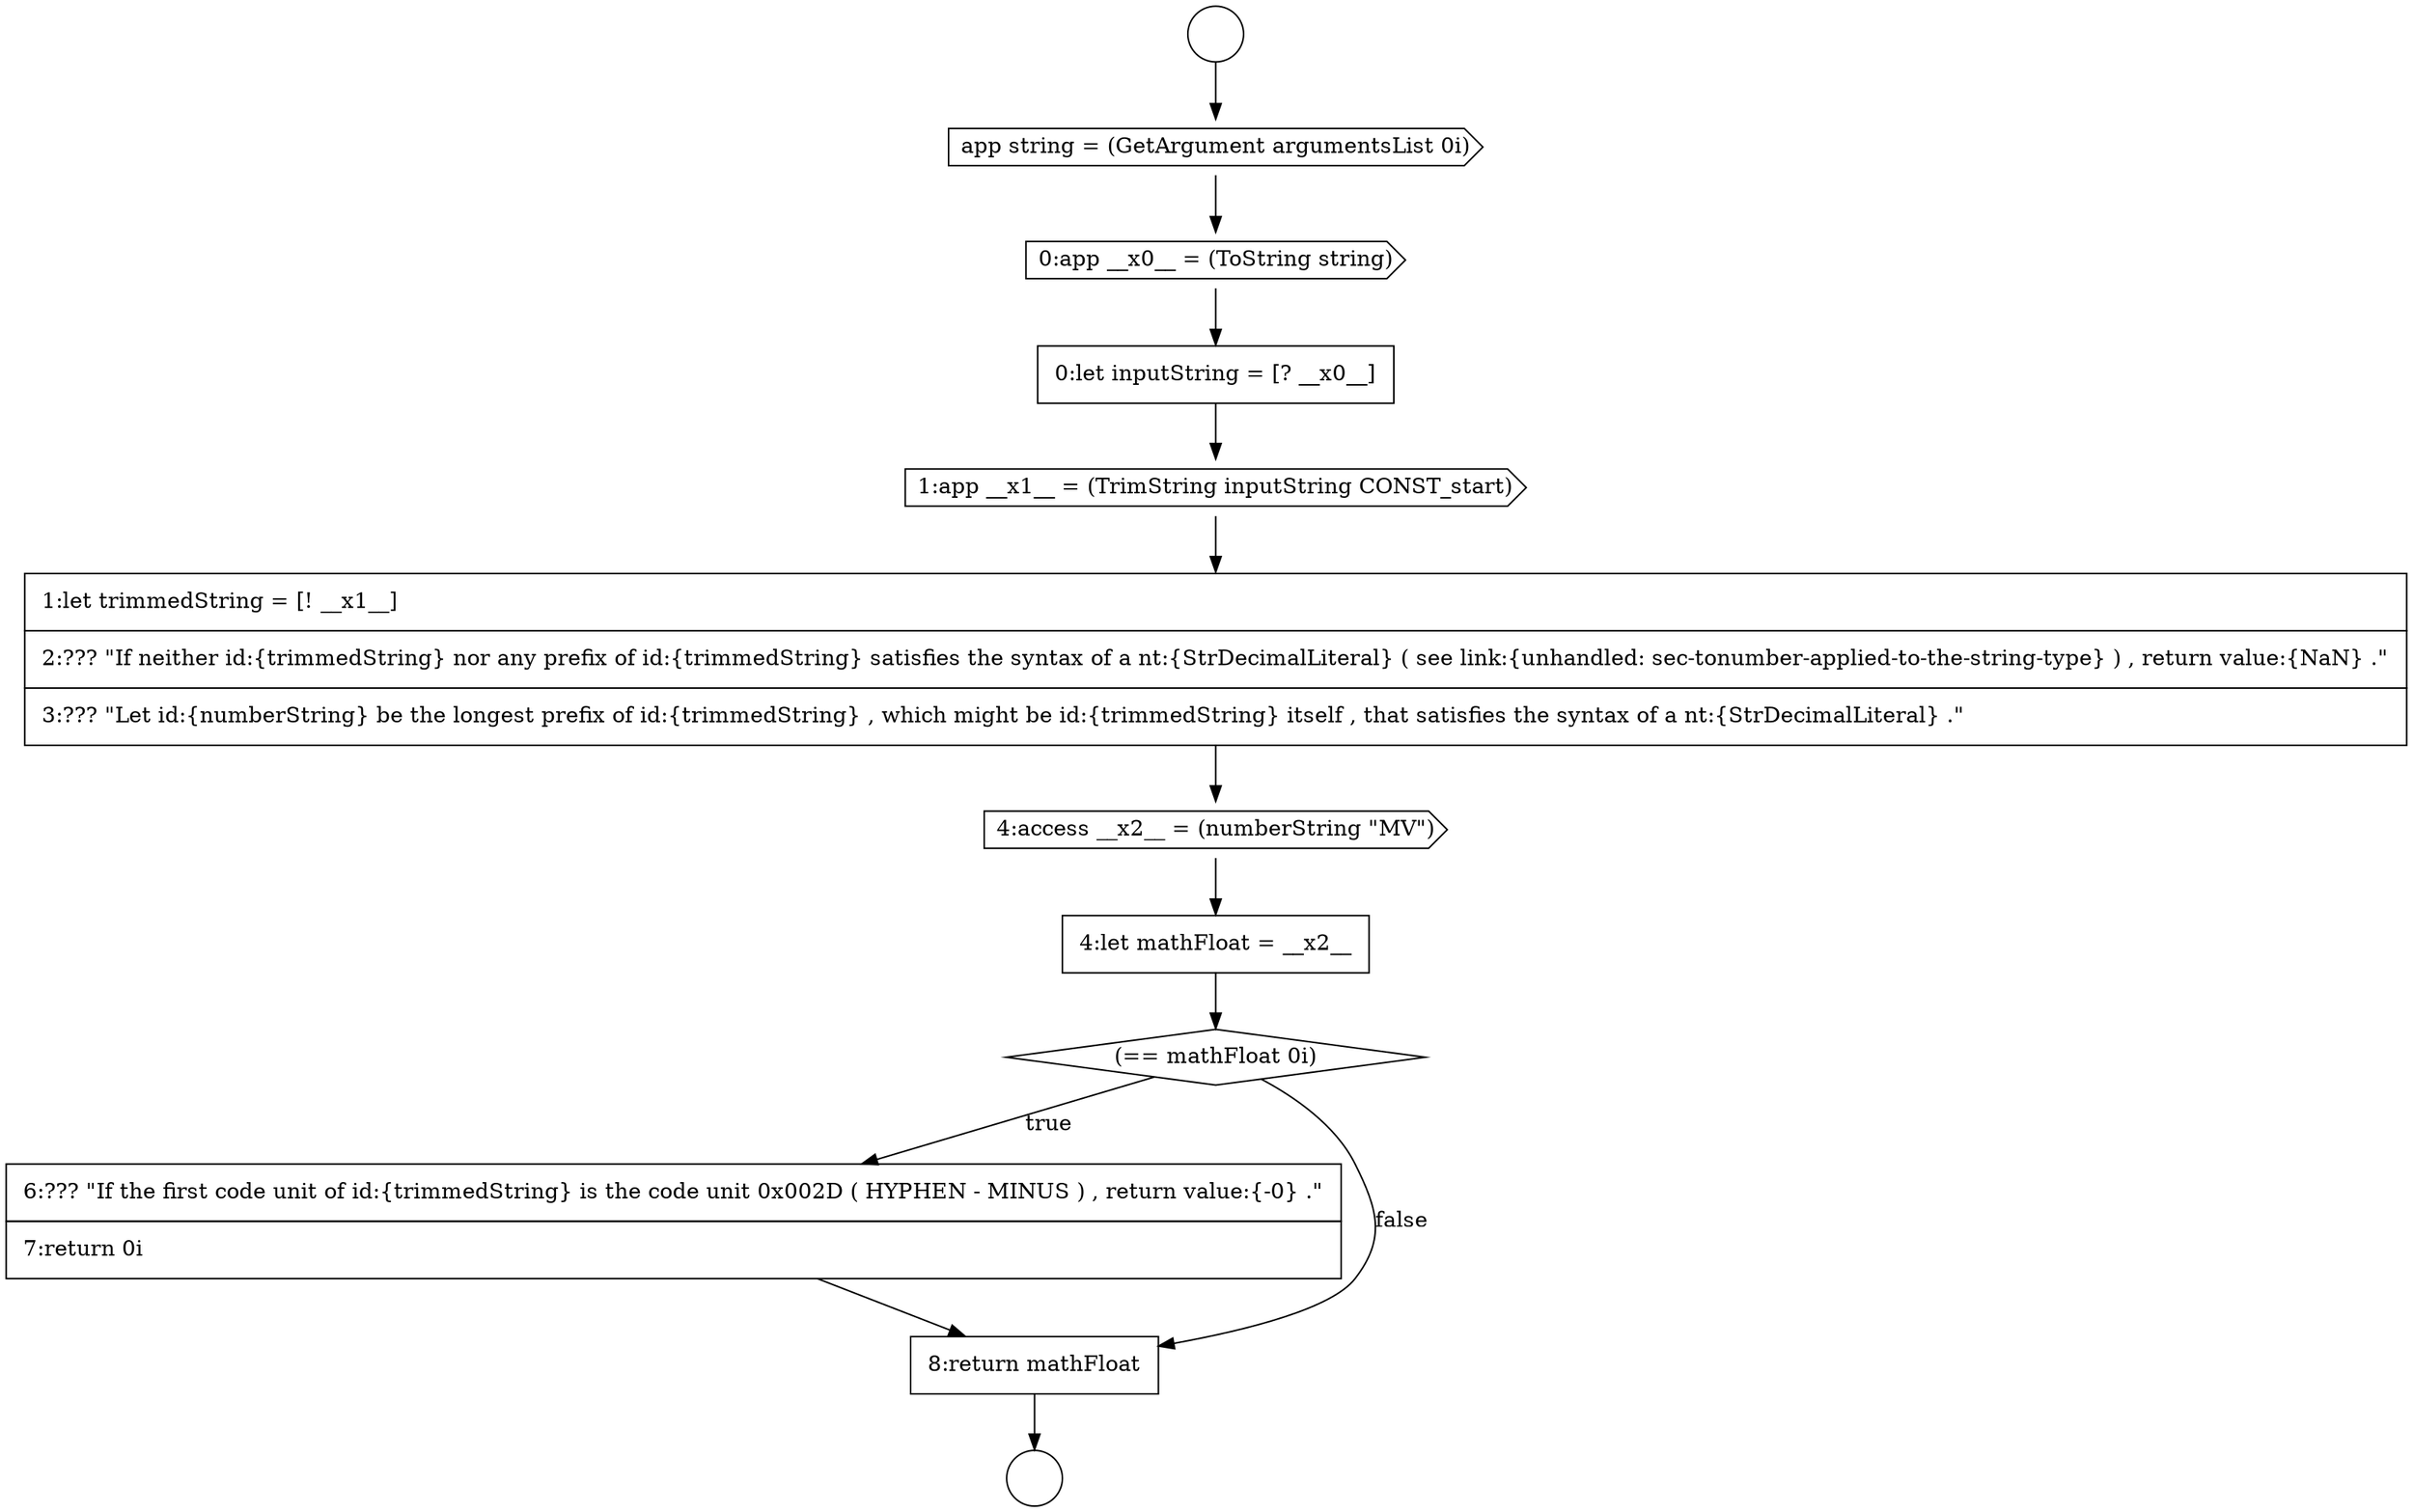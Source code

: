digraph {
  node0 [shape=circle label=" " color="black" fillcolor="white" style=filled]
  node5 [shape=cds, label=<<font color="black">1:app __x1__ = (TrimString inputString CONST_start)</font>> color="black" fillcolor="white" style=filled]
  node10 [shape=none, margin=0, label=<<font color="black">
    <table border="0" cellborder="1" cellspacing="0" cellpadding="10">
      <tr><td align="left">6:??? &quot;If the first code unit of id:{trimmedString} is the code unit 0x002D ( HYPHEN - MINUS ) , return value:{-0} .&quot;</td></tr>
      <tr><td align="left">7:return 0i</td></tr>
    </table>
  </font>> color="black" fillcolor="white" style=filled]
  node1 [shape=circle label=" " color="black" fillcolor="white" style=filled]
  node6 [shape=none, margin=0, label=<<font color="black">
    <table border="0" cellborder="1" cellspacing="0" cellpadding="10">
      <tr><td align="left">1:let trimmedString = [! __x1__]</td></tr>
      <tr><td align="left">2:??? &quot;If neither id:{trimmedString} nor any prefix of id:{trimmedString} satisfies the syntax of a nt:{StrDecimalLiteral} ( see link:{unhandled: sec-tonumber-applied-to-the-string-type} ) , return value:{NaN} .&quot;</td></tr>
      <tr><td align="left">3:??? &quot;Let id:{numberString} be the longest prefix of id:{trimmedString} , which might be id:{trimmedString} itself , that satisfies the syntax of a nt:{StrDecimalLiteral} .&quot;</td></tr>
    </table>
  </font>> color="black" fillcolor="white" style=filled]
  node9 [shape=diamond, label=<<font color="black">(== mathFloat 0i)</font>> color="black" fillcolor="white" style=filled]
  node2 [shape=cds, label=<<font color="black">app string = (GetArgument argumentsList 0i)</font>> color="black" fillcolor="white" style=filled]
  node7 [shape=cds, label=<<font color="black">4:access __x2__ = (numberString &quot;MV&quot;)</font>> color="black" fillcolor="white" style=filled]
  node3 [shape=cds, label=<<font color="black">0:app __x0__ = (ToString string)</font>> color="black" fillcolor="white" style=filled]
  node11 [shape=none, margin=0, label=<<font color="black">
    <table border="0" cellborder="1" cellspacing="0" cellpadding="10">
      <tr><td align="left">8:return mathFloat</td></tr>
    </table>
  </font>> color="black" fillcolor="white" style=filled]
  node8 [shape=none, margin=0, label=<<font color="black">
    <table border="0" cellborder="1" cellspacing="0" cellpadding="10">
      <tr><td align="left">4:let mathFloat = __x2__</td></tr>
    </table>
  </font>> color="black" fillcolor="white" style=filled]
  node4 [shape=none, margin=0, label=<<font color="black">
    <table border="0" cellborder="1" cellspacing="0" cellpadding="10">
      <tr><td align="left">0:let inputString = [? __x0__]</td></tr>
    </table>
  </font>> color="black" fillcolor="white" style=filled]
  node7 -> node8 [ color="black"]
  node2 -> node3 [ color="black"]
  node9 -> node10 [label=<<font color="black">true</font>> color="black"]
  node9 -> node11 [label=<<font color="black">false</font>> color="black"]
  node0 -> node2 [ color="black"]
  node6 -> node7 [ color="black"]
  node11 -> node1 [ color="black"]
  node10 -> node11 [ color="black"]
  node4 -> node5 [ color="black"]
  node8 -> node9 [ color="black"]
  node5 -> node6 [ color="black"]
  node3 -> node4 [ color="black"]
}
